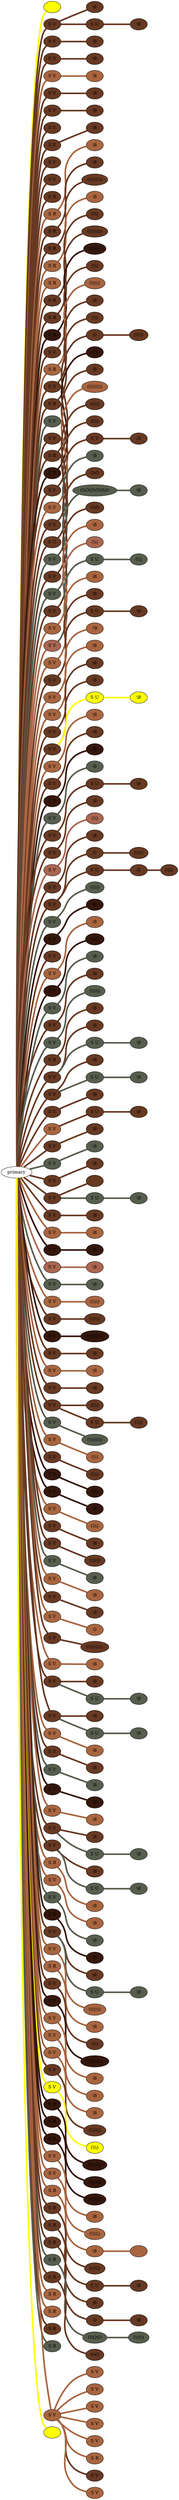 graph {
 graph [rankdir=LR]
"primary" -- "K1" [penwidth=5,color=yellow]
"K1" [label=" ", style=filled, fillcolor=yellow]
"primary" -- "1" [penwidth=5,color="#673923"]
"1" [label="S V", style=filled, fillcolor="#673923"]
"1" -- "1:0" [penwidth=5,color="#673923"]
"1:0" [label="\\8", style=filled, fillcolor="#673923"]
"1" -- "1s1" [penwidth=5,color="#673923"]
"1s1" [label="S U", style=filled, fillcolor="#673923"]
"1s1" -- "1s1:0" [penwidth=5,color="#673923"]
"1s1:0" [label="\\8", style=filled, fillcolor="#673923"]
"primary" -- "2" [penwidth=5,color="#673923"]
"2" [label="S V", style=filled, fillcolor="#673923"]
"2" -- "2:0" [penwidth=5,color="#673923"]
"2:0" [label="\\8", style=filled, fillcolor="#673923"]
"primary" -- "3" [penwidth=5,color="#673923"]
"3" [label="S V", style=filled, fillcolor="#673923"]
"3" -- "3:0" [penwidth=5,color="#673923"]
"3:0" [label="\\8", style=filled, fillcolor="#673923"]
"primary" -- "4" [penwidth=5,color="#A86540"]
"4" [label="S V", style=filled, fillcolor="#A86540"]
"4" -- "4:0" [penwidth=5,color="#A86540"]
"4:0" [label="\\8", style=filled, fillcolor="#A86540"]
"primary" -- "5" [penwidth=5,color="#673923"]
"5" [label="S V", style=filled, fillcolor="#673923"]
"5" -- "5:0" [penwidth=5,color="#673923"]
"5:0" [label="\\8", style=filled, fillcolor="#673923"]
"primary" -- "6" [penwidth=5,color="#673923"]
"6" [label="S V", style=filled, fillcolor="#673923"]
"6" -- "6:0" [penwidth=5,color="#673923"]
"6:0" [label="\\8", style=filled, fillcolor="#673923"]
"primary" -- "7" [penwidth=5,color="#673923"]
"7" [label="S V", style=filled, fillcolor="#673923"]
"primary" -- "8" [penwidth=5,color="#673923"]
"8" [label="S V", style=filled, fillcolor="#673923"]
"8" -- "8:0" [penwidth=5,color="#673923"]
"8:0" [label="\\8", style=filled, fillcolor="#673923"]
"primary" -- "9" [penwidth=5,color="#673923"]
"9" [label="S V", style=filled, fillcolor="#673923"]
"primary" -- "10" [penwidth=5,color="#673923"]
"10" [label="S V", style=filled, fillcolor="#673923"]
"primary" -- "11" [penwidth=5,color="#673923"]
"11" [label="S R", style=filled, fillcolor="#673923"]
"primary" -- "12" [penwidth=5,color="#A86540"]
"12" [label="S R", style=filled, fillcolor="#A86540"]
"12" -- "12:0" [penwidth=5,color="#A86540"]
"12:0" [label="\\8", style=filled, fillcolor="#A86540"]
"primary" -- "13" [penwidth=5,color="#673923"]
"13" [label="S R", style=filled, fillcolor="#673923"]
"13" -- "13:0" [penwidth=5,color="#673923"]
"13:0" [label="\\8", style=filled, fillcolor="#673923"]
"primary" -- "14" [penwidth=5,color="#673923"]
"14" [label="S R", style=filled, fillcolor="#673923"]
"14" -- "14:0" [penwidth=5,color="#673923"]
"14:0" [label="(\\\\\\\\\\\\\\\\)", style=filled, fillcolor="#673923"]
"primary" -- "15" [penwidth=5,color="#A86540"]
"15" [label="S R", style=filled, fillcolor="#A86540"]
"15" -- "15:0" [penwidth=5,color="#A86540"]
"15:0" [label="\\8", style=filled, fillcolor="#A86540"]
"primary" -- "16" [penwidth=5,color="#A86540"]
"16" [label="S R", style=filled, fillcolor="#A86540"]
"primary" -- "17" [penwidth=5,color="#673923"]
"17" [label="S R", style=filled, fillcolor="#673923"]
"17" -- "17:0" [penwidth=5,color="#673923"]
"17:0" [label="(\\\\)", style=filled, fillcolor="#673923"]
"primary" -- "18" [penwidth=5,color="#673923"]
"18" [label="S R", style=filled, fillcolor="#673923"]
"18" -- "18:0" [penwidth=5,color="#673923"]
"18:0" [label="(\\\\\\\\\\\\\\\\)", style=filled, fillcolor="#673923"]
"primary" -- "19" [penwidth=5,color="#35170C"]
"19" [label="S R", style=filled, fillcolor="#35170C"]
"19" -- "19:0" [penwidth=5,color="#35170C"]
"19:0" [label="(\\\\\\\\\\\\)", style=filled, fillcolor="#35170C"]
"primary" -- "20" [penwidth=5,color="#673923"]
"20" [label="S V", style=filled, fillcolor="#673923"]
"20" -- "20:0" [penwidth=5,color="#673923"]
"20:0" [label="(\\\\)", style=filled, fillcolor="#673923"]
"primary" -- "21" [penwidth=5,color="#A86540"]
"21" [label="S R", style=filled, fillcolor="#A86540"]
"21" -- "21:0" [penwidth=5,color="#A86540"]
"21:0" [label="(\\\\\\\\\\)", style=filled, fillcolor="#A86540"]
"primary" -- "22" [penwidth=5,color="#673923"]
"22" [label="S V", style=filled, fillcolor="#673923"]
"22" -- "22:0" [penwidth=5,color="#673923"]
"22:0" [label="\\8", style=filled, fillcolor="#673923"]
"primary" -- "23" [penwidth=5,color="#673923"]
"23" [label="S R", style=filled, fillcolor="#673923"]
"23" -- "23:0" [penwidth=5,color="#673923"]
"23:0" [label="(\\\\)", style=filled, fillcolor="#673923"]
"primary" -- "24" [penwidth=5,color="#575E4E"]
"24" [label="S V", style=filled, fillcolor="#575E4E"]
"primary" -- "25" [penwidth=5,color="#673923"]
"25" [label="S V", style=filled, fillcolor="#673923"]
"primary" -- "26" [penwidth=5,color="#673923"]
"26" [label="S R", style=filled, fillcolor="#673923"]
"26" -- "26:0" [penwidth=5,color="#673923"]
"26:0" [label="O", style=filled, fillcolor="#673923"]
"26:0" -- "26:1" [penwidth=5,color="#673923"]
"26:1" [label="(\\\\\\\\)", style=filled, fillcolor="#673923"]
"primary" -- "27" [penwidth=5,color="#35170C"]
"27" [label="S V", style=filled, fillcolor="#35170C"]
"27" -- "27:0" [penwidth=5,color="#35170C"]
"27:0" [label="(\\\\)", style=filled, fillcolor="#35170C"]
"primary" -- "28" [penwidth=5,color="#673923"]
"28" [label="S V", style=filled, fillcolor="#673923"]
"28" -- "28:0" [penwidth=5,color="#673923"]
"28:0" [label="\\8", style=filled, fillcolor="#673923"]
"primary" -- "29" [penwidth=5,color="#A86540"]
"29" [label="S V", style=filled, fillcolor="#A86540"]
"29" -- "29:0" [penwidth=5,color="#A86540"]
"29:0" [label="(\\\\\\\\\\\\\\\\)", style=filled, fillcolor="#A86540"]
"primary" -- "30" [penwidth=5,color="#673923"]
"30" [label="S V", style=filled, fillcolor="#673923"]
"30" -- "30:0" [penwidth=5,color="#673923"]
"30:0" [label="(\\\\\\\\)", style=filled, fillcolor="#673923"]
"primary" -- "31" [penwidth=5,color="#673923"]
"31" [label="S U", style=filled, fillcolor="#673923"]
"31" -- "31:0" [penwidth=5,color="#673923"]
"31:0" [label="(\\\\\\)", style=filled, fillcolor="#673923"]
"31" -- "31s1" [penwidth=5,color="#673923"]
"31s1" [label="S V", style=filled, fillcolor="#673923"]
"31s1" -- "31s1:0" [penwidth=5,color="#673923"]
"31s1:0" [label="/8", style=filled, fillcolor="#673923"]
"primary" -- "32" [penwidth=5,color="#575E4E"]
"32" [label="S V", style=filled, fillcolor="#575E4E"]
"32" -- "32:0" [penwidth=5,color="#575E4E"]
"32:0" [label="\\8", style=filled, fillcolor="#575E4E"]
"primary" -- "33" [penwidth=5,color="#673923"]
"33" [label="S V", style=filled, fillcolor="#673923"]
"33" -- "33:0" [penwidth=5,color="#673923"]
"33:0" [label="O\\O", style=filled, fillcolor="#673923"]
"primary" -- "34" [penwidth=5,color="#575E4E"]
"34" [label="S V", style=filled, fillcolor="#575E4E"]
"34" -- "34:0" [penwidth=5,color="#575E4E"]
"34:0" [label="O\\O\\O\\O\\O\\O", style=filled, fillcolor="#575E4E"]
"34:0" -- "34:1" [penwidth=5,color="#575E4E"]
"34:1" [label="\\8", style=filled, fillcolor="#575E4E"]
"primary" -- "35" [penwidth=5,color="#673923"]
"35" [label="S V", style=filled, fillcolor="#673923"]
"35" -- "35:0" [penwidth=5,color="#673923"]
"35:0" [label="O\\O", style=filled, fillcolor="#673923"]
"primary" -- "36" [penwidth=5,color="#A86540"]
"36" [label="S V", style=filled, fillcolor="#A86540"]
"36" -- "36:0" [penwidth=5,color="#A86540"]
"36:0" [label="\\8", style=filled, fillcolor="#A86540"]
"primary" -- "37" [penwidth=5,color="#AA6651"]
"37" [label="S V", style=filled, fillcolor="#AA6651"]
"37" -- "37:0" [penwidth=5,color="#AA6651"]
"37:0" [label="(\\\\)", style=filled, fillcolor="#AA6651"]
"37" -- "37s1" [penwidth=5,color="#575E4E"]
"37s1" [label="S U", style=filled, fillcolor="#575E4E"]
"37s1" -- "37s1:0" [penwidth=5,color="#575E4E"]
"37s1:0" [label="(\\\\)", style=filled, fillcolor="#575E4E"]
"primary" -- "38" [penwidth=5,color="#A86540"]
"38" [label="S V", style=filled, fillcolor="#A86540"]
"38" -- "38:0" [penwidth=5,color="#A86540"]
"38:0" [label="\\8", style=filled, fillcolor="#A86540"]
"primary" -- "39" [penwidth=5,color="#673923"]
"39" [label="S V", style=filled, fillcolor="#673923"]
"39" -- "39:0" [penwidth=5,color="#673923"]
"39:0" [label="\\8", style=filled, fillcolor="#673923"]
"39" -- "39s1" [penwidth=5,color="#673923"]
"39s1" [label="S U", style=filled, fillcolor="#673923"]
"39s1" -- "39s1:0" [penwidth=5,color="#673923"]
"39s1:0" [label="\\8", style=filled, fillcolor="#673923"]
"primary" -- "40" [penwidth=5,color="#A86540"]
"40" [label="S V", style=filled, fillcolor="#A86540"]
"40" -- "40:0" [penwidth=5,color="#A86540"]
"40:0" [label="?8", style=filled, fillcolor="#A86540"]
"primary" -- "41" [penwidth=5,color="#A86540"]
"41" [label="S V", style=filled, fillcolor="#A86540"]
"41" -- "41:0" [penwidth=5,color="#A86540"]
"41:0" [label="\\8", style=filled, fillcolor="#A86540"]
"primary" -- "42" [penwidth=5,color="#673923"]
"42" [label="S V", style=filled, fillcolor="#673923"]
"42" -- "42:0" [penwidth=5,color="#673923"]
"42:0" [label="\\8", style=filled, fillcolor="#673923"]
"primary" -- "43" [penwidth=5,color="#673923"]
"43" [label="S V", style=filled, fillcolor="#673923"]
"43" -- "43:0" [penwidth=5,color="#673923"]
"43:0" [label="\\8", style=filled, fillcolor="#673923"]
"43" -- "43s1" [penwidth=5,color=yellow]
"43s1" [label="S U", style=filled, fillcolor=yellow]
"43s1" -- "43s1:0" [penwidth=5,color=yellow]
"43s1:0" [label="\\8", style=filled, fillcolor=yellow]
"primary" -- "44" [penwidth=5,color="#A86540"]
"44" [label="S V", style=filled, fillcolor="#A86540"]
"44" -- "44:0" [penwidth=5,color="#A86540"]
"44:0" [label="\\8", style=filled, fillcolor="#A86540"]
"primary" -- "45" [penwidth=5,color="#673923"]
"45" [label="S V", style=filled, fillcolor="#673923"]
"45" -- "45:0" [penwidth=5,color="#673923"]
"45:0" [label="\\8", style=filled, fillcolor="#673923"]
"primary" -- "46" [penwidth=5,color="#35170C"]
"46" [label="S V", style=filled, fillcolor="#35170C"]
"46" -- "46:0" [penwidth=5,color="#35170C"]
"46:0" [label="\\8", style=filled, fillcolor="#35170C"]
"primary" -- "47" [penwidth=5,color="#575E4E"]
"47" [label="S V", style=filled, fillcolor="#575E4E"]
"47" -- "47:0" [penwidth=5,color="#575E4E"]
"47:0" [label="\\8", style=filled, fillcolor="#575E4E"]
"primary" -- "48" [penwidth=5,color="#673923"]
"48" [label="S V", style=filled, fillcolor="#673923"]
"48" -- "48s1" [penwidth=5,color="#673923"]
"48s1" [label="S U", style=filled, fillcolor="#673923"]
"48s1" -- "48s1:0" [penwidth=5,color="#673923"]
"48s1:0" [label="\\8", style=filled, fillcolor="#673923"]
"primary" -- "49" [penwidth=5,color="#673923"]
"49" [label="S V", style=filled, fillcolor="#673923"]
"49" -- "49:0" [penwidth=5,color="#673923"]
"49:0" [label="\\8", style=filled, fillcolor="#673923"]
"primary" -- "50" [penwidth=5,color="#AA6651"]
"50" [label="S V", style=filled, fillcolor="#AA6651"]
"50" -- "50:0" [penwidth=5,color="#AA6651"]
"50:0" [label="(\\\\)", style=filled, fillcolor="#AA6651"]
"primary" -- "51" [penwidth=5,color="#673923"]
"51" [label="S V", style=filled, fillcolor="#673923"]
"51" -- "51:0" [penwidth=5,color="#673923"]
"51:0" [label="\\8", style=filled, fillcolor="#673923"]
"primary" -- "52" [penwidth=5,color="#673923"]
"52" [label="S V", style=filled, fillcolor="#673923"]
"52" -- "52:0" [penwidth=5,color="#673923"]
"52:0" [label="O", style=filled, fillcolor="#673923"]
"52:0" -- "52:1" [penwidth=5,color="#673923"]
"52:1" [label="(\\\\\\\\)", style=filled, fillcolor="#673923"]
"52" -- "52s1" [penwidth=5,color="#673923"]
"52s1" [label="S U", style=filled, fillcolor="#673923"]
"52s1" -- "52s1:0" [penwidth=5,color="#673923"]
"52s1:0" [label="O", style=filled, fillcolor="#673923"]
"52s1:0" -- "52s1:1" [penwidth=5,color="#673923"]
"52s1:1" [label="(\\\\\\)", style=filled, fillcolor="#673923"]
"primary" -- "53" [penwidth=5,color="#575E4E"]
"53" [label="S V", style=filled, fillcolor="#575E4E"]
"53" -- "53:0" [penwidth=5,color="#575E4E"]
"53:0" [label="(\\\\\\\\)", style=filled, fillcolor="#575E4E"]
"primary" -- "54" [penwidth=5,color="#35170C"]
"54" [label="S V", style=filled, fillcolor="#35170C"]
"54" -- "54:0" [penwidth=5,color="#35170C"]
"54:0" [label="\\8", style=filled, fillcolor="#35170C"]
"primary" -- "55" [penwidth=5,color="#673923"]
"55" [label="S V", style=filled, fillcolor="#673923"]
"primary" -- "56" [penwidth=5,color="#A86540"]
"56" [label="S V", style=filled, fillcolor="#A86540"]
"56" -- "56:0" [penwidth=5,color="#A86540"]
"56:0" [label="\\8", style=filled, fillcolor="#A86540"]
"primary" -- "57" [penwidth=5,color="#35170C"]
"57" [label="S V", style=filled, fillcolor="#35170C"]
"57" -- "57:0" [penwidth=5,color="#35170C"]
"57:0" [label="(\\\\\\\\)", style=filled, fillcolor="#35170C"]
"primary" -- "58" [penwidth=5,color="#575E4E"]
"58" [label="S V", style=filled, fillcolor="#575E4E"]
"58" -- "58:0" [penwidth=5,color="#575E4E"]
"58:0" [label="\\8", style=filled, fillcolor="#575E4E"]
"primary" -- "59" [penwidth=5,color="#673923"]
"59" [label="S V", style=filled, fillcolor="#673923"]
"59" -- "59:0" [penwidth=5,color="#673923"]
"59:0" [label="\\8", style=filled, fillcolor="#673923"]
"primary" -- "60" [penwidth=5,color="#575E4E"]
"60" [label="S V", style=filled, fillcolor="#575E4E"]
"60" -- "60:0" [penwidth=5,color="#575E4E"]
"60:0" [label="(\\\\\\\\\\)", style=filled, fillcolor="#575E4E"]
"primary" -- "61" [penwidth=5,color="#673923"]
"61" [label="S R", style=filled, fillcolor="#673923"]
"61" -- "61:0" [penwidth=5,color="#673923"]
"61:0" [label="\\8", style=filled, fillcolor="#673923"]
"primary" -- "62" [penwidth=5,color="#673923"]
"62" [label="S V", style=filled, fillcolor="#673923"]
"62" -- "62:0" [penwidth=5,color="#673923"]
"62:0" [label="\\8", style=filled, fillcolor="#673923"]
"62" -- "62s1" [penwidth=5,color="#575E4E"]
"62s1" [label="S U", style=filled, fillcolor="#575E4E"]
"62s1" -- "62s1:0" [penwidth=5,color="#575E4E"]
"62s1:0" [label="\\8", style=filled, fillcolor="#575E4E"]
"primary" -- "63" [penwidth=5,color="#673923"]
"63" [label="S V", style=filled, fillcolor="#673923"]
"63" -- "63:0" [penwidth=5,color="#673923"]
"63:0" [label="\\8", style=filled, fillcolor="#673923"]
"63" -- "63s1" [penwidth=5,color="#575E4E"]
"63s1" [label="S U", style=filled, fillcolor="#575E4E"]
"63s1" -- "63s1:0" [penwidth=5,color="#575E4E"]
"63s1:0" [label="\\8", style=filled, fillcolor="#575E4E"]
"primary" -- "64" [penwidth=5,color="#673923"]
"64" [label="S V", style=filled, fillcolor="#673923"]
"64" -- "64:0" [penwidth=5,color="#673923"]
"64:0" [label="\\8", style=filled, fillcolor="#673923"]
"primary" -- "65" [penwidth=5,color="#A86540"]
"65" [label="S V", style=filled, fillcolor="#A86540"]
"65" -- "65s1" [penwidth=5,color="#673923"]
"65s1" [label="S U", style=filled, fillcolor="#673923"]
"65s1" -- "65s1:0" [penwidth=5,color="#673923"]
"65s1:0" [label="\\8", style=filled, fillcolor="#673923"]
"primary" -- "66" [penwidth=5,color="#673923"]
"66" [label="S V", style=filled, fillcolor="#673923"]
"66" -- "66:0" [penwidth=5,color="#673923"]
"66:0" [label="\\8", style=filled, fillcolor="#673923"]
"primary" -- "67" [penwidth=5,color="#575E4E"]
"67" [label="S V", style=filled, fillcolor="#575E4E"]
"67" -- "67:0" [penwidth=5,color="#575E4E"]
"67:0" [label="\\8", style=filled, fillcolor="#575E4E"]
"primary" -- "68" [penwidth=5,color="#673923"]
"68" [label="S V", style=filled, fillcolor="#673923"]
"68" -- "68:0" [penwidth=5,color="#673923"]
"68:0" [label="\\8", style=filled, fillcolor="#673923"]
"primary" -- "69" [penwidth=5,color="#673923"]
"69" [label="S V", style=filled, fillcolor="#673923"]
"69" -- "69:0" [penwidth=5,color="#673923"]
"69:0" [label="", style=filled, fillcolor="#673923"]
"69" -- "69s1" [penwidth=5,color="#575E4E"]
"69s1" [label="S U", style=filled, fillcolor="#575E4E"]
"69s1" -- "69s1:0" [penwidth=5,color="#575E4E"]
"69s1:0" [label="\\8", style=filled, fillcolor="#575E4E"]
"primary" -- "70" [penwidth=5,color="#673923"]
"70" [label="S V", style=filled, fillcolor="#673923"]
"70" -- "70:0" [penwidth=5,color="#673923"]
"70:0" [label="\\8", style=filled, fillcolor="#673923"]
"primary" -- "71" [penwidth=5,color="#A86540"]
"71" [label="S V", style=filled, fillcolor="#A86540"]
"71" -- "71:0" [penwidth=5,color="#A86540"]
"71:0" [label="\\8", style=filled, fillcolor="#A86540"]
"primary" -- "72" [penwidth=5,color="#35170C"]
"72" [label="S V", style=filled, fillcolor="#35170C"]
"72" -- "72:0" [penwidth=5,color="#35170C"]
"72:0" [label="\\8", style=filled, fillcolor="#35170C"]
"primary" -- "73" [penwidth=5,color="#AA6651"]
"73" [label="S V", style=filled, fillcolor="#AA6651"]
"73" -- "73:0" [penwidth=5,color="#AA6651"]
"73:0" [label="\\8", style=filled, fillcolor="#AA6651"]
"primary" -- "74" [penwidth=5,color="#575E4E"]
"74" [label="S V", style=filled, fillcolor="#575E4E"]
"74" -- "74:0" [penwidth=5,color="#575E4E"]
"74:0" [label="\\8", style=filled, fillcolor="#575E4E"]
"primary" -- "75" [penwidth=5,color="#A86540"]
"75" [label="S V", style=filled, fillcolor="#A86540"]
"75" -- "75:0" [penwidth=5,color="#A86540"]
"75:0" [label="(\\\\\\\\)", style=filled, fillcolor="#A86540"]
"primary" -- "76" [penwidth=5,color="#673923"]
"76" [label="S V", style=filled, fillcolor="#673923"]
"76" -- "76:0" [penwidth=5,color="#673923"]
"76:0" [label="(\\\\\\\\\\)", style=filled, fillcolor="#673923"]
"primary" -- "77" [penwidth=5,color="#35170C"]
"77" [label="S V", style=filled, fillcolor="#35170C"]
"77" -- "77:0" [penwidth=5,color="#35170C"]
"77:0" [label="(\\\\\\\\\\\\\\\\\\)", style=filled, fillcolor="#35170C"]
"primary" -- "78" [penwidth=5,color="#673923"]
"78" [label="S V", style=filled, fillcolor="#673923"]
"78" -- "78:0" [penwidth=5,color="#673923"]
"78:0" [label="\\8", style=filled, fillcolor="#673923"]
"primary" -- "79" [penwidth=5,color="#A86540"]
"79" [label="S V", style=filled, fillcolor="#A86540"]
"79" -- "79:0" [penwidth=5,color="#A86540"]
"79:0" [label="\\8", style=filled, fillcolor="#A86540"]
"primary" -- "80" [penwidth=5,color="#673923"]
"80" [label="S V", style=filled, fillcolor="#673923"]
"80" -- "80:0" [penwidth=5,color="#673923"]
"80:0" [label="\\8", style=filled, fillcolor="#673923"]
"primary" -- "81" [penwidth=5,color="#673923"]
"81" [label="S V", style=filled, fillcolor="#673923"]
"81" -- "81:0" [penwidth=5,color="#673923"]
"81:0" [label="(\\\\\\)", style=filled, fillcolor="#673923"]
"81" -- "81s1" [penwidth=5,color="#673923"]
"81s1" [label="S U", style=filled, fillcolor="#673923"]
"81s1" -- "81s1:0" [penwidth=5,color="#673923"]
"81s1:0" [label="(\\\\\\)", style=filled, fillcolor="#673923"]
"primary" -- "82" [penwidth=5,color="#575E4E"]
"82" [label="S V", style=filled, fillcolor="#575E4E"]
"82" -- "82:0" [penwidth=5,color="#575E4E"]
"82:0" [label="(\\\\\\\\\\\\\\\\)", style=filled, fillcolor="#575E4E"]
"primary" -- "83" [penwidth=5,color="#A86540"]
"83" [label="S V", style=filled, fillcolor="#A86540"]
"83" -- "83:0" [penwidth=5,color="#A86540"]
"83:0" [label="(\\\\)", style=filled, fillcolor="#A86540"]
"primary" -- "84" [penwidth=5,color="#673923"]
"84" [label="S V", style=filled, fillcolor="#673923"]
"84" -- "84:0" [penwidth=5,color="#673923"]
"84:0" [label="(\\\\\\)", style=filled, fillcolor="#673923"]
"primary" -- "85" [penwidth=5,color="#35170C"]
"85" [label="S V", style=filled, fillcolor="#35170C"]
"85" -- "85:0" [penwidth=5,color="#35170C"]
"85:0" [label="(\\\\)", style=filled, fillcolor="#35170C"]
"primary" -- "86" [penwidth=5,color="#35170C"]
"86" [label="S V", style=filled, fillcolor="#35170C"]
"86" -- "86:0" [penwidth=5,color="#35170C"]
"86:0" [label="\\8", style=filled, fillcolor="#35170C"]
"primary" -- "87" [penwidth=5,color="#A86540"]
"87" [label="S V", style=filled, fillcolor="#A86540"]
"87" -- "87:0" [penwidth=5,color="#A86540"]
"87:0" [label="(\\\\\\)", style=filled, fillcolor="#A86540"]
"primary" -- "88" [penwidth=5,color="#673923"]
"88" [label="S V", style=filled, fillcolor="#673923"]
"88" -- "88:0" [penwidth=5,color="#673923"]
"88:0" [label="\\8", style=filled, fillcolor="#673923"]
"primary" -- "89" [penwidth=5,color="#673923"]
"89" [label="S V", style=filled, fillcolor="#673923"]
"89" -- "89:0" [penwidth=5,color="#673923"]
"89:0" [label="(\\\\\\\\\\)", style=filled, fillcolor="#673923"]
"primary" -- "90" [penwidth=5,color="#575E4E"]
"90" [label="S V", style=filled, fillcolor="#575E4E"]
"90" -- "90:0" [penwidth=5,color="#575E4E"]
"90:0" [label="\\8", style=filled, fillcolor="#575E4E"]
"primary" -- "91" [penwidth=5,color="#A86540"]
"91" [label="S V", style=filled, fillcolor="#A86540"]
"91" -- "91:0" [penwidth=5,color="#A86540"]
"91:0" [label="\\8", style=filled, fillcolor="#A86540"]
"primary" -- "92" [penwidth=5,color="#673923"]
"92" [label="S V", style=filled, fillcolor="#673923"]
"92" -- "92:0" [penwidth=5,color="#673923"]
"92:0" [label="\\8", style=filled, fillcolor="#673923"]
"primary" -- "93" [penwidth=5,color="#A86540"]
"93" [label="S V", style=filled, fillcolor="#A86540"]
"93" -- "93:0" [penwidth=5,color="#A86540"]
"93:0" [label="O", style=filled, fillcolor="#A86540"]
"primary" -- "94" [penwidth=5,color="#673923"]
"94" [label="S V", style=filled, fillcolor="#673923"]
"94" -- "94:0" [penwidth=5,color="#673923"]
"94:0" [label="(\\\\\\\\\\\\\\\\\\)", style=filled, fillcolor="#673923"]
"primary" -- "95" [penwidth=5,color="#A86540"]
"95" [label="S V", style=filled, fillcolor="#A86540"]
"95" -- "95:0" [penwidth=5,color="#A86540"]
"95:0" [label="\\8", style=filled, fillcolor="#A86540"]
"primary" -- "96" [penwidth=5,color="#673923"]
"96" [label="S V", style=filled, fillcolor="#673923"]
"96" -- "96:0" [penwidth=5,color="#673923"]
"96:0" [label="\\8", style=filled, fillcolor="#673923"]
"96" -- "96s1" [penwidth=5,color="#575E4E"]
"96s1" [label="S U", style=filled, fillcolor="#575E4E"]
"96s1" -- "96s1:0" [penwidth=5,color="#575E4E"]
"96s1:0" [label="\\8", style=filled, fillcolor="#575E4E"]
"primary" -- "97" [penwidth=5,color="#673923"]
"97" [label="S V", style=filled, fillcolor="#673923"]
"97" -- "97:0" [penwidth=5,color="#673923"]
"97:0" [label="\\8", style=filled, fillcolor="#673923"]
"97" -- "97s1" [penwidth=5,color="#575E4E"]
"97s1" [label="S U", style=filled, fillcolor="#575E4E"]
"97s1" -- "97s1:0" [penwidth=5,color="#575E4E"]
"97s1:0" [label="\\8", style=filled, fillcolor="#575E4E"]
"primary" -- "98" [penwidth=5,color="#A86540"]
"98" [label="S V", style=filled, fillcolor="#A86540"]
"98" -- "98:0" [penwidth=5,color="#A86540"]
"98:0" [label="\\8", style=filled, fillcolor="#A86540"]
"primary" -- "99" [penwidth=5,color="#673923"]
"99" [label="S V", style=filled, fillcolor="#673923"]
"99" -- "99:0" [penwidth=5,color="#673923"]
"99:0" [label="\\8", style=filled, fillcolor="#673923"]
"primary" -- "100" [penwidth=5,color="#575E4E"]
"100" [label="S V", style=filled, fillcolor="#575E4E"]
"100" -- "100:0" [penwidth=5,color="#575E4E"]
"100:0" [label="\\8", style=filled, fillcolor="#575E4E"]
"primary" -- "101" [penwidth=5,color="#35170C"]
"101" [label="S V", style=filled, fillcolor="#35170C"]
"101" -- "101:0" [penwidth=5,color="#35170C"]
"101:0" [label="\\8", style=filled, fillcolor="#35170C"]
"primary" -- "102" [penwidth=5,color="#A86540"]
"102" [label="S V", style=filled, fillcolor="#A86540"]
"102" -- "102:0" [penwidth=5,color="#A86540"]
"102:0" [label="\\8", style=filled, fillcolor="#A86540"]
"primary" -- "103" [penwidth=5,color="#673923"]
"103" [label="S V", style=filled, fillcolor="#673923"]
"103" -- "103:0" [penwidth=5,color="#673923"]
"103:0" [label="\\8", style=filled, fillcolor="#673923"]
"103" -- "103s1" [penwidth=5,color="#575E4E"]
"103s1" [label="S U", style=filled, fillcolor="#575E4E"]
"103s1" -- "103s1:0" [penwidth=5,color="#575E4E"]
"103s1:0" [label="\\8", style=filled, fillcolor="#575E4E"]
"primary" -- "104" [penwidth=5,color="#673923"]
"104" [label="S V", style=filled, fillcolor="#673923"]
"104" -- "104:0" [penwidth=5,color="#673923"]
"104:0" [label="\\8", style=filled, fillcolor="#673923"]
"104" -- "104s1" [penwidth=5,color="#575E4E"]
"104s1" [label="S U", style=filled, fillcolor="#575E4E"]
"104s1" -- "104s1:0" [penwidth=5,color="#575E4E"]
"104s1:0" [label="\\8", style=filled, fillcolor="#575E4E"]
"primary" -- "105" [penwidth=5,color="#A86540"]
"105" [label="S R", style=filled, fillcolor="#A86540"]
"105" -- "105:0" [penwidth=5,color="#A86540"]
"105:0" [label="\\8", style=filled, fillcolor="#A86540"]
"primary" -- "106" [penwidth=5,color="#A86540"]
"106" [label="S V", style=filled, fillcolor="#A86540"]
"106" -- "106:0" [penwidth=5,color="#A86540"]
"106:0" [label="\\8", style=filled, fillcolor="#A86540"]
"primary" -- "107" [penwidth=5,color="#575E4E"]
"107" [label="S V", style=filled, fillcolor="#575E4E"]
"107" -- "107:0" [penwidth=5,color="#575E4E"]
"107:0" [label="\\8", style=filled, fillcolor="#575E4E"]
"primary" -- "108" [penwidth=5,color="#35170C"]
"108" [label="S R", style=filled, fillcolor="#35170C"]
"108" -- "108:0" [penwidth=5,color="#35170C"]
"108:0" [label="\\8", style=filled, fillcolor="#35170C"]
"primary" -- "109" [penwidth=5,color="#673923"]
"109" [label="S V", style=filled, fillcolor="#673923"]
"109" -- "109:0" [penwidth=5,color="#673923"]
"109:0" [label="\\8", style=filled, fillcolor="#673923"]
"109" -- "109s1" [penwidth=5,color="#575E4E"]
"109s1" [label="S U", style=filled, fillcolor="#575E4E"]
"109s1" -- "109s1:0" [penwidth=5,color="#575E4E"]
"109s1:0" [label="\\8", style=filled, fillcolor="#575E4E"]
"primary" -- "110" [penwidth=5,color="#A86540"]
"110" [label="S V", style=filled, fillcolor="#A86540"]
"110" -- "110:0" [penwidth=5,color="#A86540"]
"110:0" [label="(\\\\\\\\\\\\)", style=filled, fillcolor="#A86540"]
"primary" -- "111" [penwidth=5,color="#A86540"]
"111" [label="S R", style=filled, fillcolor="#A86540"]
"111" -- "111:0" [penwidth=5,color="#A86540"]
"111:0" [label="\\8", style=filled, fillcolor="#A86540"]
"primary" -- "112" [penwidth=5,color="#673923"]
"112" [label="S V", style=filled, fillcolor="#673923"]
"112" -- "112:0" [penwidth=5,color="#673923"]
"112:0" [label="(\\\\)", style=filled, fillcolor="#673923"]
"primary" -- "113" [penwidth=5,color="#35170C"]
"113" [label="S V", style=filled, fillcolor="#35170C"]
"113" -- "113:0" [penwidth=5,color="#35170C"]
"113:0" [label="(\\\\\\\\\\\\\\\\\\)", style=filled, fillcolor="#35170C"]
"primary" -- "114" [penwidth=5,color="#A86540"]
"114" [label="S V", style=filled, fillcolor="#A86540"]
"114" -- "114:0" [penwidth=5,color="#A86540"]
"114:0" [label="\\8", style=filled, fillcolor="#A86540"]
"primary" -- "115" [penwidth=5,color="#A86540"]
"115" [label="S V", style=filled, fillcolor="#A86540"]
"115" -- "115:0" [penwidth=5,color="#A86540"]
"115:0" [label="\\8", style=filled, fillcolor="#A86540"]
"primary" -- "116" [penwidth=5,color="#A86540"]
"116" [label="S V", style=filled, fillcolor="#A86540"]
"116" -- "116:0" [penwidth=5,color="#A86540"]
"116:0" [label="\\8", style=filled, fillcolor="#A86540"]
"primary" -- "117" [penwidth=5,color="#673923"]
"117" [label="S V", style=filled, fillcolor="#673923"]
"117" -- "117:0" [penwidth=5,color="#673923"]
"117:0" [label="(\\\\\\\\\\\\)", style=filled, fillcolor="#673923"]
"primary" -- "118" [penwidth=5,color=yellow]
"118" [label="S V", style=filled, fillcolor=yellow]
"118" -- "118:0" [penwidth=5,color=yellow]
"118:0" [label="(\\\\\\)", style=filled, fillcolor=yellow]
"primary" -- "119" [penwidth=5,color="#35170C"]
"119" [label="S R", style=filled, fillcolor="#35170C"]
"119" -- "119:0" [penwidth=5,color="#35170C"]
"119:0" [label="(\\\\\\\\\\\\\\)", style=filled, fillcolor="#35170C"]
"primary" -- "120" [penwidth=5,color="#35170C"]
"120" [label="S R", style=filled, fillcolor="#35170C"]
"120" -- "120:0" [penwidth=5,color="#35170C"]
"120:0" [label="(\\\\\\\\\\\\)", style=filled, fillcolor="#35170C"]
"primary" -- "121" [penwidth=5,color="#35170C"]
"121" [label="S R", style=filled, fillcolor="#35170C"]
"121" -- "121:0" [penwidth=5,color="#35170C"]
"121:0" [label="(\\\\\\\\\\\\)", style=filled, fillcolor="#35170C"]
"primary" -- "122" [penwidth=5,color="#A86540"]
"122" [label="S V", style=filled, fillcolor="#A86540"]
"122" -- "122:0" [penwidth=5,color="#A86540"]
"122:0" [label="\\8", style=filled, fillcolor="#A86540"]
"primary" -- "123" [penwidth=5,color="#A86540"]
"123" [label="S V", style=filled, fillcolor="#A86540"]
"123" -- "123:0" [penwidth=5,color="#A86540"]
"123:0" [label="(\\\\\\\\\\)", style=filled, fillcolor="#A86540"]
"primary" -- "124" [penwidth=5,color="#A86540"]
"124" [label="S R", style=filled, fillcolor="#A86540"]
"124" -- "124:0" [penwidth=5,color="#A86540"]
"124:0" [label="\\8", style=filled, fillcolor="#A86540"]
"124:0" -- "124:1" [penwidth=5,color="#A86540"]
"124:1" [label="", style=filled, fillcolor="#A86540"]
"primary" -- "125" [penwidth=5,color="#673923"]
"125" [label="S R", style=filled, fillcolor="#673923"]
"125" -- "125:0" [penwidth=5,color="#673923"]
"125:0" [label="(\\\\\\\\\\)", style=filled, fillcolor="#673923"]
"125" -- "125s1" [penwidth=5,color="#673923"]
"125s1" [label="S U", style=filled, fillcolor="#673923"]
"125s1" -- "125s1:0" [penwidth=5,color="#673923"]
"125s1:0" [label="\\8", style=filled, fillcolor="#673923"]
"primary" -- "126" [penwidth=5,color="#673923"]
"126" [label="S R", style=filled, fillcolor="#673923"]
"126" -- "126:0" [penwidth=5,color="#673923"]
"126:0" [label="/8", style=filled, fillcolor="#673923"]
"primary" -- "127" [penwidth=5,color="#673923"]
"127" [label="S R", style=filled, fillcolor="#673923"]
"127" -- "127:0" [penwidth=5,color="#673923"]
"127:0" [label="O", style=filled, fillcolor="#673923"]
"127:0" -- "127:1" [penwidth=5,color="#673923"]
"127:1" [label="\\8", style=filled, fillcolor="#673923"]
"primary" -- "128" [penwidth=5,color="#575E4E"]
"128" [label="S R", style=filled, fillcolor="#575E4E"]
"128" -- "128:0" [penwidth=5,color="#575E4E"]
"128:0" [label="O\\O\\O", style=filled, fillcolor="#575E4E"]
"128:0" -- "128:1" [penwidth=5,color="#575E4E"]
"128:1" [label="(\\\\\\\\\\)", style=filled, fillcolor="#575E4E"]
"primary" -- "129" [penwidth=5,color="#673923"]
"129" [label="S R", style=filled, fillcolor="#673923"]
"129" -- "129:0" [penwidth=5,color="#673923"]
"129:0" [label="O\\O", style=filled, fillcolor="#673923"]
"primary" -- "130" [penwidth=5,color="#A86540"]
"130" [label="S R", style=filled, fillcolor="#A86540"]
"primary" -- "131" [penwidth=5,color="#A86540"]
"131" [label="S R", style=filled, fillcolor="#A86540"]
"primary" -- "132" [penwidth=5,color="#673923"]
"132" [label="S R", style=filled, fillcolor="#673923"]
"primary" -- "133" [penwidth=5,color="#575E4E"]
"133" [label="S R", style=filled, fillcolor="#575E4E"]
"primary" -- "PA1" [penwidth=5,color="#A86540"]
"PA1" [label="S V", style=filled, fillcolor="#A86540"]
"PA1" -- "PA1s1" [penwidth=5,color="#A86540"]
"PA1s1" [label="S V", style=filled, fillcolor="#A86540"]
"PA1" -- "PA1s2" [penwidth=5,color="#A86540"]
"PA1s2" [label="S V", style=filled, fillcolor="#A86540"]
"PA1" -- "PA1s3" [penwidth=5,color="#A86540"]
"PA1s3" [label="S V", style=filled, fillcolor="#A86540"]
"PA1" -- "PA1s4" [penwidth=5,color="#A86540"]
"PA1s4" [label="S V", style=filled, fillcolor="#A86540"]
"PA1" -- "PA1s5" [penwidth=5,color="#A86540"]
"PA1s5" [label="S V", style=filled, fillcolor="#A86540"]
"PA1" -- "PA1s6" [penwidth=5,color="#A86540"]
"PA1s6" [label="S R", style=filled, fillcolor="#A86540"]
"PA1" -- "PA1s7" [penwidth=5,color="#673923"]
"PA1s7" [label="S V", style=filled, fillcolor="#673923"]
"PA1" -- "PA1s8" [penwidth=5,color="#A86540"]
"PA1s8" [label="S V", style=filled, fillcolor="#A86540"]
"primary" -- "K2" [penwidth=5,color=yellow]
"K2" [label=" ", style=filled, fillcolor=yellow]
}
